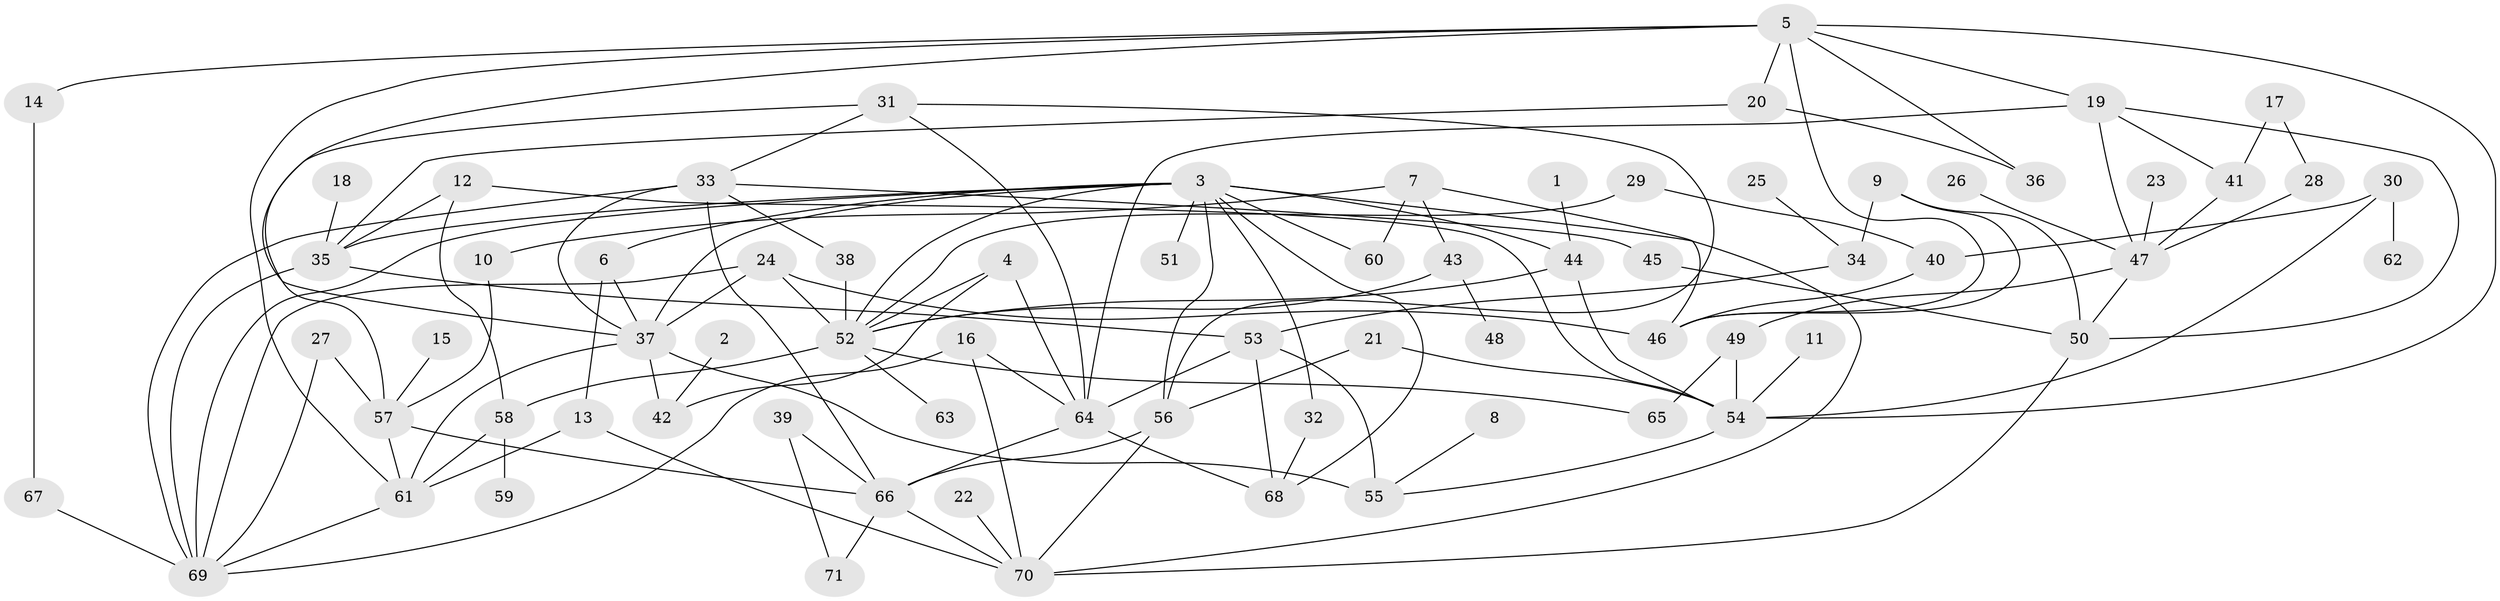 // original degree distribution, {6: 0.028169014084507043, 8: 0.02112676056338028, 2: 0.3380281690140845, 5: 0.07042253521126761, 4: 0.11971830985915492, 7: 0.02112676056338028, 1: 0.19718309859154928, 3: 0.20422535211267606}
// Generated by graph-tools (version 1.1) at 2025/25/03/09/25 03:25:35]
// undirected, 71 vertices, 124 edges
graph export_dot {
graph [start="1"]
  node [color=gray90,style=filled];
  1;
  2;
  3;
  4;
  5;
  6;
  7;
  8;
  9;
  10;
  11;
  12;
  13;
  14;
  15;
  16;
  17;
  18;
  19;
  20;
  21;
  22;
  23;
  24;
  25;
  26;
  27;
  28;
  29;
  30;
  31;
  32;
  33;
  34;
  35;
  36;
  37;
  38;
  39;
  40;
  41;
  42;
  43;
  44;
  45;
  46;
  47;
  48;
  49;
  50;
  51;
  52;
  53;
  54;
  55;
  56;
  57;
  58;
  59;
  60;
  61;
  62;
  63;
  64;
  65;
  66;
  67;
  68;
  69;
  70;
  71;
  1 -- 44 [weight=1.0];
  2 -- 42 [weight=1.0];
  3 -- 6 [weight=1.0];
  3 -- 32 [weight=1.0];
  3 -- 35 [weight=1.0];
  3 -- 37 [weight=1.0];
  3 -- 44 [weight=1.0];
  3 -- 51 [weight=1.0];
  3 -- 52 [weight=1.0];
  3 -- 56 [weight=1.0];
  3 -- 60 [weight=1.0];
  3 -- 68 [weight=1.0];
  3 -- 69 [weight=1.0];
  3 -- 70 [weight=1.0];
  4 -- 42 [weight=1.0];
  4 -- 52 [weight=1.0];
  4 -- 64 [weight=1.0];
  5 -- 14 [weight=1.0];
  5 -- 19 [weight=1.0];
  5 -- 20 [weight=1.0];
  5 -- 36 [weight=1.0];
  5 -- 37 [weight=1.0];
  5 -- 46 [weight=1.0];
  5 -- 54 [weight=1.0];
  5 -- 61 [weight=1.0];
  6 -- 13 [weight=1.0];
  6 -- 37 [weight=1.0];
  7 -- 10 [weight=1.0];
  7 -- 43 [weight=1.0];
  7 -- 46 [weight=1.0];
  7 -- 60 [weight=1.0];
  8 -- 55 [weight=1.0];
  9 -- 34 [weight=1.0];
  9 -- 46 [weight=1.0];
  9 -- 50 [weight=1.0];
  10 -- 57 [weight=1.0];
  11 -- 54 [weight=1.0];
  12 -- 35 [weight=1.0];
  12 -- 54 [weight=1.0];
  12 -- 58 [weight=1.0];
  13 -- 61 [weight=1.0];
  13 -- 70 [weight=1.0];
  14 -- 67 [weight=1.0];
  15 -- 57 [weight=1.0];
  16 -- 64 [weight=1.0];
  16 -- 69 [weight=1.0];
  16 -- 70 [weight=1.0];
  17 -- 28 [weight=1.0];
  17 -- 41 [weight=1.0];
  18 -- 35 [weight=1.0];
  19 -- 41 [weight=1.0];
  19 -- 47 [weight=1.0];
  19 -- 50 [weight=1.0];
  19 -- 64 [weight=1.0];
  20 -- 35 [weight=1.0];
  20 -- 36 [weight=1.0];
  21 -- 54 [weight=1.0];
  21 -- 56 [weight=1.0];
  22 -- 70 [weight=1.0];
  23 -- 47 [weight=1.0];
  24 -- 37 [weight=1.0];
  24 -- 46 [weight=1.0];
  24 -- 52 [weight=1.0];
  24 -- 69 [weight=1.0];
  25 -- 34 [weight=1.0];
  26 -- 47 [weight=1.0];
  27 -- 57 [weight=1.0];
  27 -- 69 [weight=1.0];
  28 -- 47 [weight=1.0];
  29 -- 40 [weight=1.0];
  29 -- 52 [weight=1.0];
  30 -- 40 [weight=1.0];
  30 -- 54 [weight=1.0];
  30 -- 62 [weight=1.0];
  31 -- 33 [weight=1.0];
  31 -- 56 [weight=1.0];
  31 -- 57 [weight=1.0];
  31 -- 64 [weight=1.0];
  32 -- 68 [weight=1.0];
  33 -- 37 [weight=1.0];
  33 -- 38 [weight=1.0];
  33 -- 45 [weight=1.0];
  33 -- 66 [weight=1.0];
  33 -- 69 [weight=2.0];
  34 -- 53 [weight=1.0];
  35 -- 53 [weight=1.0];
  35 -- 69 [weight=1.0];
  37 -- 42 [weight=1.0];
  37 -- 55 [weight=2.0];
  37 -- 61 [weight=1.0];
  38 -- 52 [weight=1.0];
  39 -- 66 [weight=1.0];
  39 -- 71 [weight=1.0];
  40 -- 46 [weight=1.0];
  41 -- 47 [weight=1.0];
  43 -- 48 [weight=1.0];
  43 -- 52 [weight=1.0];
  44 -- 52 [weight=1.0];
  44 -- 54 [weight=1.0];
  45 -- 50 [weight=1.0];
  47 -- 49 [weight=1.0];
  47 -- 50 [weight=1.0];
  49 -- 54 [weight=1.0];
  49 -- 65 [weight=2.0];
  50 -- 70 [weight=1.0];
  52 -- 58 [weight=1.0];
  52 -- 63 [weight=1.0];
  52 -- 65 [weight=1.0];
  53 -- 55 [weight=1.0];
  53 -- 64 [weight=1.0];
  53 -- 68 [weight=1.0];
  54 -- 55 [weight=1.0];
  56 -- 66 [weight=1.0];
  56 -- 70 [weight=1.0];
  57 -- 61 [weight=1.0];
  57 -- 66 [weight=1.0];
  58 -- 59 [weight=1.0];
  58 -- 61 [weight=1.0];
  61 -- 69 [weight=1.0];
  64 -- 66 [weight=1.0];
  64 -- 68 [weight=1.0];
  66 -- 70 [weight=1.0];
  66 -- 71 [weight=1.0];
  67 -- 69 [weight=1.0];
}
